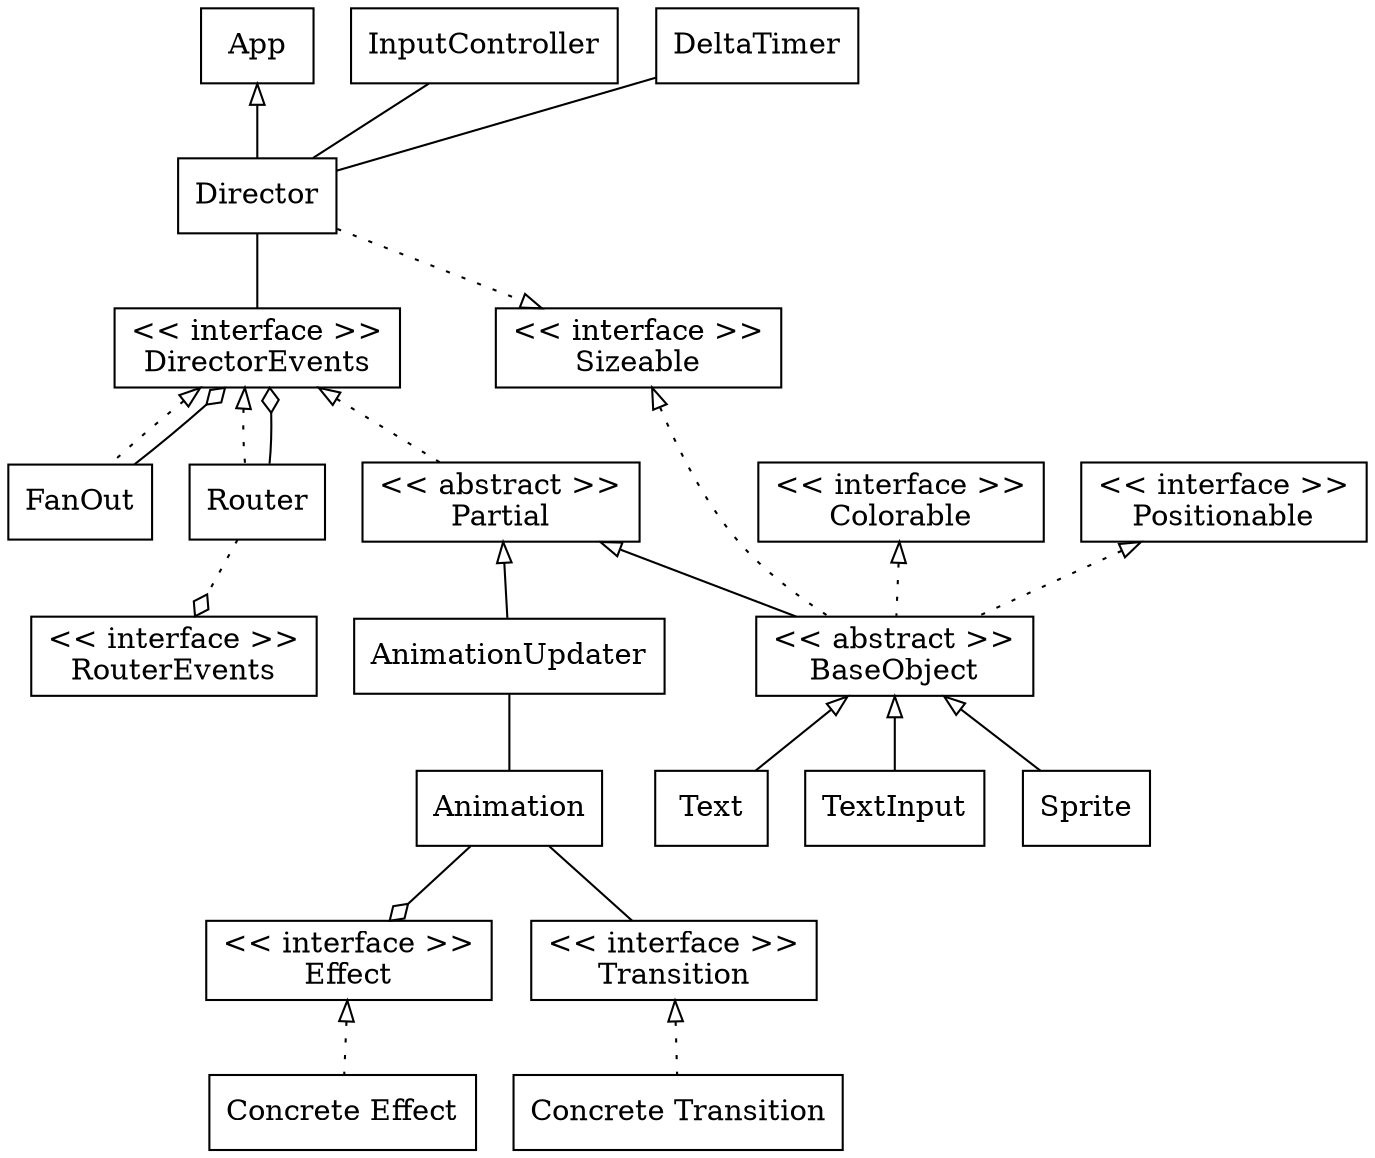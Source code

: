 digraph G {
    node [shape=box]

    subgraph extends {
        edge [dir=back, arrowtail=onormal]
        App -> Director [weight=8]
        Partial -> BaseObject
        Partial -> AnimationUpdater
        BaseObject -> Sprite
        BaseObject -> Text
        BaseObject -> TextInput
    }

    subgraph aggregations {
        edge [arrowhead=odiamond]
        FanOut -> DirectorEvents
        Animation -> Effect
        Router -> DirectorEvents
        Router -> RouterEvents [style=dotted]
    }

    subgraph relations {
        edge [arrowhead=none]
        Director -> DirectorEvents [weight=8]
        Director -> InputController [constraint=false]
        Director -> DeltaTimer [constraint=false]
        Animation -> Transition
        AnimationUpdater -> Animation
    }

    subgraph implements {
        edge [style=dotted, dir=back, arrowtail=onormal, arrowhead=onormal]
        DirectorEvents -> FanOut
        DirectorEvents -> Partial
        DirectorEvents -> Router
        Sizeable -> BaseObject
        Colorable -> BaseObject
        Positionable -> BaseObject
        Director -> Sizeable [dir=normal]
        Effect -> ConcreteEffect
        Transition -> ConcreteTransition
    }

    ConcreteTransition [label="Concrete Transition"]
    ConcreteEffect [label="Concrete Effect"]
    BaseObject [label="<< abstract >>\nBaseObject"]
    DirectorEvents [label="<< interface >>\nDirectorEvents"]
    Effect [label="<< interface >>\nEffect"]
    Partial [label="<< abstract >>\nPartial"]
    Positionable [label="<< interface >>\nPositionable"]
    RouterEvents [label="<< interface >>\nRouterEvents"]
    Sizeable [label="<< interface >>\nSizeable"]
    Colorable [label="<< interface >>\nColorable"]
    Transition [label="<< interface >>\nTransition"]
}

